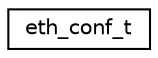 digraph "Graphical Class Hierarchy"
{
 // LATEX_PDF_SIZE
  edge [fontname="Helvetica",fontsize="10",labelfontname="Helvetica",labelfontsize="10"];
  node [fontname="Helvetica",fontsize="10",shape=record];
  rankdir="LR";
  Node0 [label="eth_conf_t",height=0.2,width=0.4,color="black", fillcolor="white", style="filled",URL="$structeth__conf__t.html",tooltip="Ethernet Peripheral configuration."];
}
